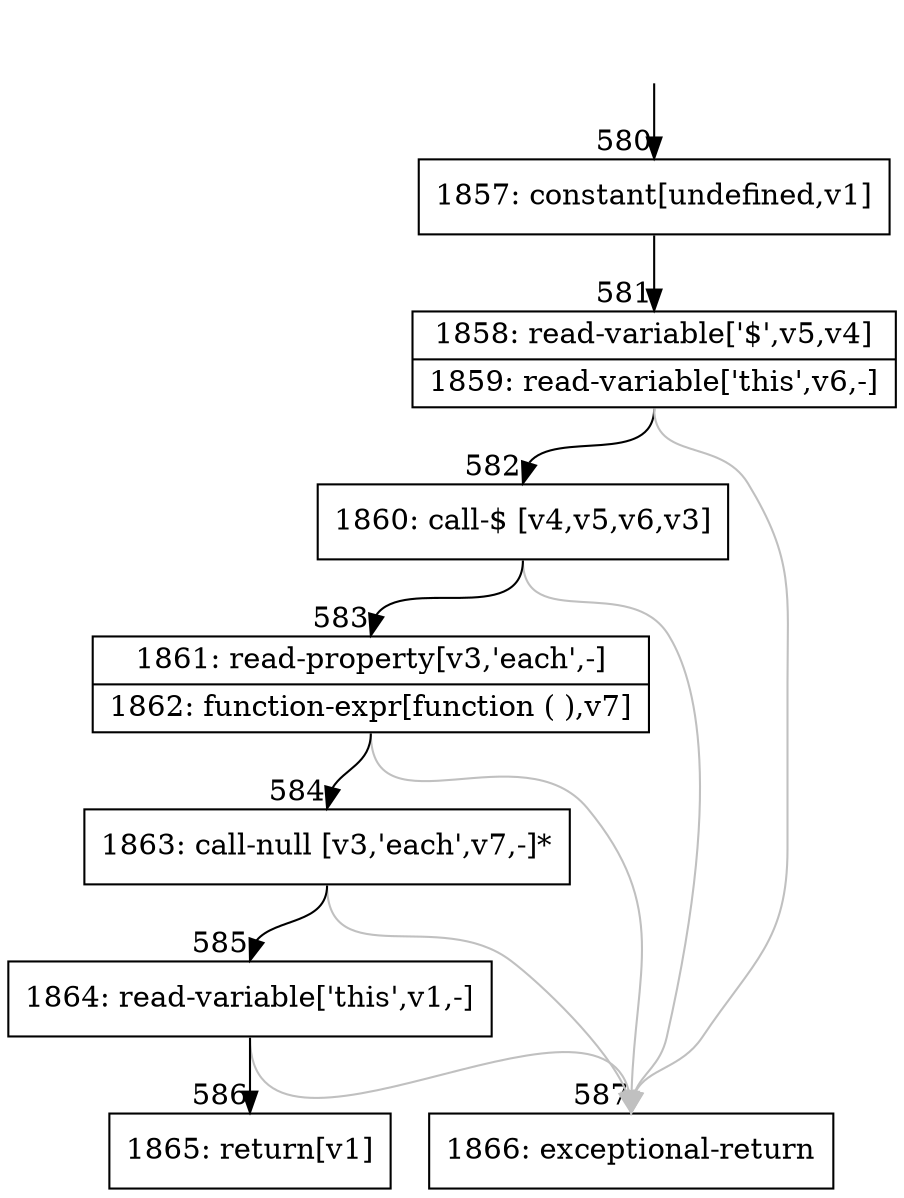 digraph {
rankdir="TD"
BB_entry35[shape=none,label=""];
BB_entry35 -> BB580 [tailport=s, headport=n, headlabel="    580"]
BB580 [shape=record label="{1857: constant[undefined,v1]}" ] 
BB580 -> BB581 [tailport=s, headport=n, headlabel="      581"]
BB581 [shape=record label="{1858: read-variable['$',v5,v4]|1859: read-variable['this',v6,-]}" ] 
BB581 -> BB582 [tailport=s, headport=n, headlabel="      582"]
BB581 -> BB587 [tailport=s, headport=n, color=gray, headlabel="      587"]
BB582 [shape=record label="{1860: call-$ [v4,v5,v6,v3]}" ] 
BB582 -> BB583 [tailport=s, headport=n, headlabel="      583"]
BB582 -> BB587 [tailport=s, headport=n, color=gray]
BB583 [shape=record label="{1861: read-property[v3,'each',-]|1862: function-expr[function ( ),v7]}" ] 
BB583 -> BB584 [tailport=s, headport=n, headlabel="      584"]
BB583 -> BB587 [tailport=s, headport=n, color=gray]
BB584 [shape=record label="{1863: call-null [v3,'each',v7,-]*}" ] 
BB584 -> BB585 [tailport=s, headport=n, headlabel="      585"]
BB584 -> BB587 [tailport=s, headport=n, color=gray]
BB585 [shape=record label="{1864: read-variable['this',v1,-]}" ] 
BB585 -> BB586 [tailport=s, headport=n, headlabel="      586"]
BB585 -> BB587 [tailport=s, headport=n, color=gray]
BB586 [shape=record label="{1865: return[v1]}" ] 
BB587 [shape=record label="{1866: exceptional-return}" ] 
//#$~ 477
}

